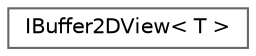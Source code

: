 digraph "Graphical Class Hierarchy"
{
 // INTERACTIVE_SVG=YES
 // LATEX_PDF_SIZE
  bgcolor="transparent";
  edge [fontname=Helvetica,fontsize=10,labelfontname=Helvetica,labelfontsize=10];
  node [fontname=Helvetica,fontsize=10,shape=box,height=0.2,width=0.4];
  rankdir="LR";
  Node0 [id="Node000000",label="IBuffer2DView\< T \>",height=0.2,width=0.4,color="grey40", fillcolor="white", style="filled",URL="$dd/d37/structIBuffer2DView.html",tooltip=" "];
}
